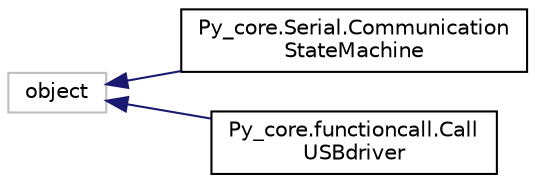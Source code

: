 digraph "Graphical Class Hierarchy"
{
 // LATEX_PDF_SIZE
  edge [fontname="Helvetica",fontsize="10",labelfontname="Helvetica",labelfontsize="10"];
  node [fontname="Helvetica",fontsize="10",shape=record];
  rankdir="LR";
  Node1 [label="object",height=0.2,width=0.4,color="grey75", fillcolor="white", style="filled",tooltip=" "];
  Node1 -> Node0 [dir="back",color="midnightblue",fontsize="10",style="solid",fontname="Helvetica"];
  Node0 [label="Py_core.Serial.Communication\lStateMachine",height=0.2,width=0.4,color="black", fillcolor="white", style="filled",URL="$classPy__core_1_1Serial_1_1CommunicationStateMachine.html",tooltip=" "];
  Node1 -> Node3 [dir="back",color="midnightblue",fontsize="10",style="solid",fontname="Helvetica"];
  Node3 [label="Py_core.functioncall.Call\lUSBdriver",height=0.2,width=0.4,color="black", fillcolor="white", style="filled",URL="$classPy__core_1_1functioncall_1_1CallUSBdriver.html",tooltip=" "];
}
